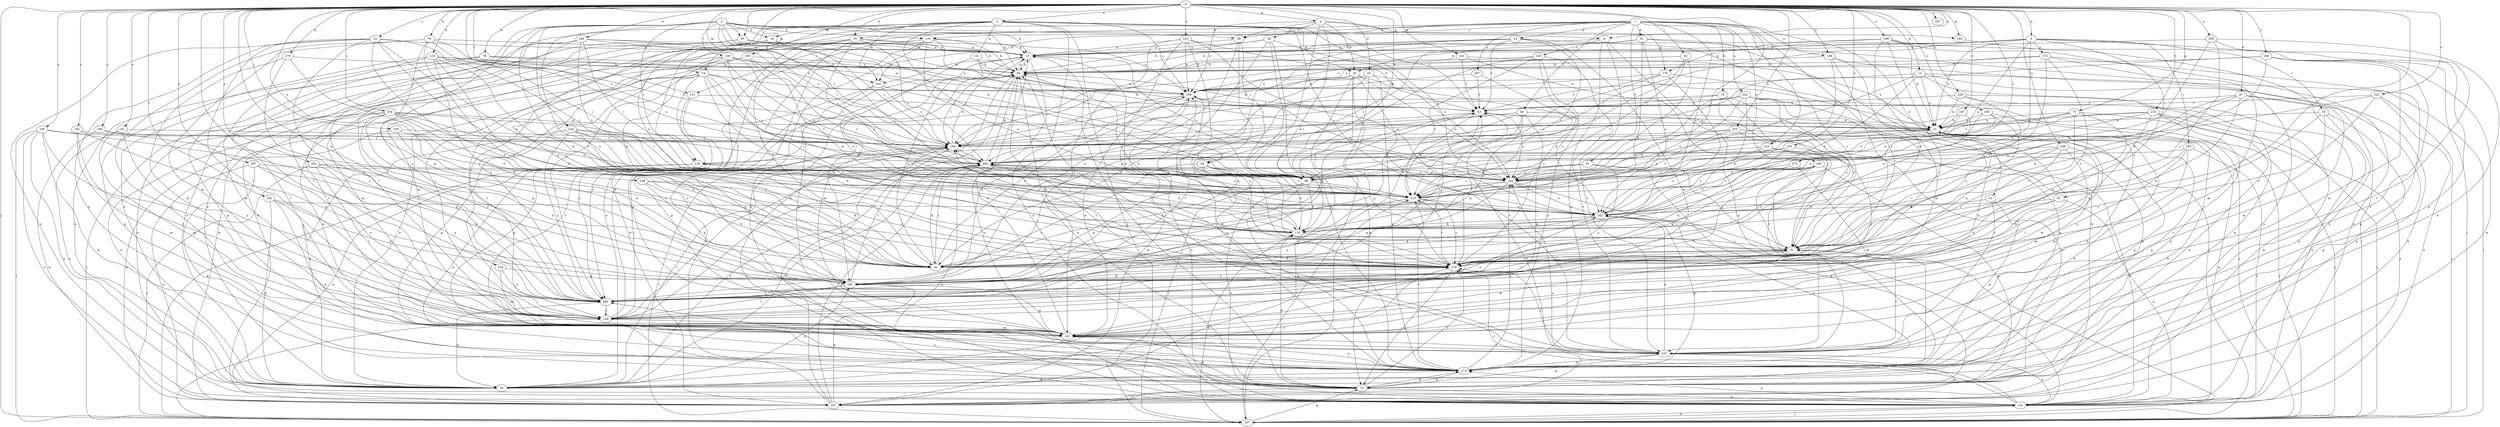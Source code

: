 strict digraph  {
0;
1;
2;
3;
4;
5;
9;
10;
13;
14;
15;
18;
20;
21;
24;
26;
28;
30;
31;
33;
39;
41;
42;
43;
47;
51;
53;
58;
61;
63;
73;
74;
75;
78;
79;
82;
85;
91;
92;
95;
96;
105;
107;
115;
116;
118;
121;
123;
124;
128;
129;
130;
140;
141;
148;
149;
151;
152;
153;
159;
160;
162;
169;
170;
172;
173;
179;
183;
187;
189;
190;
191;
192;
193;
194;
195;
198;
205;
210;
215;
222;
223;
224;
226;
227;
229;
234;
235;
236;
237;
240;
243;
246;
247;
252;
253;
256;
257;
258;
267;
269;
273;
276;
279;
0 -> 3  [label=a];
0 -> 4  [label=a];
0 -> 5  [label=a];
0 -> 9  [label=a];
0 -> 13  [label=b];
0 -> 24  [label=c];
0 -> 33  [label=d];
0 -> 39  [label=d];
0 -> 43  [label=e];
0 -> 47  [label=e];
0 -> 73  [label=g];
0 -> 74  [label=g];
0 -> 78  [label=h];
0 -> 79  [label=h];
0 -> 82  [label=h];
0 -> 91  [label=i];
0 -> 92  [label=i];
0 -> 95  [label=i];
0 -> 105  [label=j];
0 -> 107  [label=j];
0 -> 115  [label=k];
0 -> 121  [label=l];
0 -> 140  [label=m];
0 -> 148  [label=n];
0 -> 149  [label=n];
0 -> 153  [label=o];
0 -> 159  [label=o];
0 -> 169  [label=p];
0 -> 179  [label=q];
0 -> 183  [label=q];
0 -> 187  [label=r];
0 -> 189  [label=r];
0 -> 190  [label=r];
0 -> 191  [label=r];
0 -> 192  [label=r];
0 -> 193  [label=r];
0 -> 195  [label=s];
0 -> 198  [label=s];
0 -> 205  [label=s];
0 -> 210  [label=t];
0 -> 215  [label=t];
0 -> 222  [label=u];
0 -> 223  [label=u];
0 -> 227  [label=v];
0 -> 229  [label=v];
0 -> 234  [label=v];
0 -> 240  [label=w];
0 -> 243  [label=w];
0 -> 246  [label=w];
0 -> 252  [label=x];
0 -> 253  [label=x];
0 -> 256  [label=x];
0 -> 267  [label=y];
0 -> 273  [label=z];
0 -> 276  [label=z];
1 -> 14  [label=b];
1 -> 15  [label=b];
1 -> 26  [label=c];
1 -> 39  [label=d];
1 -> 41  [label=d];
1 -> 51  [label=e];
1 -> 58  [label=f];
1 -> 61  [label=f];
1 -> 116  [label=k];
1 -> 121  [label=l];
1 -> 123  [label=l];
1 -> 140  [label=m];
1 -> 149  [label=n];
1 -> 160  [label=o];
1 -> 162  [label=o];
1 -> 224  [label=u];
1 -> 257  [label=x];
1 -> 279  [label=z];
2 -> 9  [label=a];
2 -> 10  [label=a];
2 -> 18  [label=b];
2 -> 26  [label=c];
2 -> 42  [label=d];
2 -> 53  [label=e];
2 -> 63  [label=f];
2 -> 82  [label=h];
2 -> 85  [label=h];
2 -> 95  [label=i];
2 -> 116  [label=k];
2 -> 124  [label=l];
2 -> 128  [label=l];
2 -> 129  [label=l];
2 -> 194  [label=r];
2 -> 269  [label=y];
2 -> 279  [label=z];
3 -> 18  [label=b];
3 -> 20  [label=b];
3 -> 53  [label=e];
3 -> 63  [label=f];
3 -> 74  [label=g];
3 -> 75  [label=g];
3 -> 96  [label=i];
3 -> 107  [label=j];
3 -> 140  [label=m];
3 -> 151  [label=n];
3 -> 152  [label=n];
3 -> 162  [label=o];
3 -> 183  [label=q];
3 -> 226  [label=u];
3 -> 247  [label=w];
3 -> 258  [label=x];
4 -> 20  [label=b];
4 -> 26  [label=c];
4 -> 28  [label=c];
4 -> 96  [label=i];
4 -> 118  [label=k];
4 -> 169  [label=p];
4 -> 170  [label=p];
4 -> 258  [label=x];
5 -> 10  [label=a];
5 -> 20  [label=b];
5 -> 21  [label=b];
5 -> 30  [label=c];
5 -> 118  [label=k];
5 -> 129  [label=l];
5 -> 170  [label=p];
5 -> 172  [label=p];
5 -> 173  [label=p];
5 -> 226  [label=u];
5 -> 235  [label=v];
5 -> 279  [label=z];
9 -> 75  [label=g];
9 -> 173  [label=p];
9 -> 194  [label=r];
9 -> 236  [label=v];
9 -> 237  [label=v];
10 -> 85  [label=h];
10 -> 140  [label=m];
10 -> 152  [label=n];
10 -> 183  [label=q];
10 -> 226  [label=u];
10 -> 247  [label=w];
13 -> 21  [label=b];
13 -> 75  [label=g];
13 -> 107  [label=j];
13 -> 162  [label=o];
13 -> 215  [label=t];
13 -> 247  [label=w];
13 -> 258  [label=x];
14 -> 10  [label=a];
14 -> 31  [label=c];
14 -> 63  [label=f];
14 -> 85  [label=h];
14 -> 129  [label=l];
14 -> 141  [label=m];
14 -> 215  [label=t];
15 -> 31  [label=c];
15 -> 63  [label=f];
15 -> 194  [label=r];
15 -> 237  [label=v];
15 -> 247  [label=w];
18 -> 10  [label=a];
18 -> 129  [label=l];
18 -> 141  [label=m];
18 -> 162  [label=o];
18 -> 215  [label=t];
20 -> 75  [label=g];
20 -> 130  [label=l];
20 -> 162  [label=o];
20 -> 226  [label=u];
20 -> 237  [label=v];
20 -> 247  [label=w];
20 -> 258  [label=x];
20 -> 279  [label=z];
21 -> 63  [label=f];
21 -> 107  [label=j];
21 -> 141  [label=m];
21 -> 152  [label=n];
21 -> 173  [label=p];
21 -> 194  [label=r];
24 -> 10  [label=a];
24 -> 42  [label=d];
24 -> 130  [label=l];
24 -> 152  [label=n];
24 -> 162  [label=o];
24 -> 173  [label=p];
24 -> 215  [label=t];
24 -> 269  [label=y];
24 -> 279  [label=z];
26 -> 10  [label=a];
26 -> 96  [label=i];
26 -> 183  [label=q];
26 -> 279  [label=z];
28 -> 10  [label=a];
28 -> 85  [label=h];
28 -> 96  [label=i];
28 -> 173  [label=p];
28 -> 183  [label=q];
28 -> 226  [label=u];
30 -> 21  [label=b];
30 -> 75  [label=g];
30 -> 173  [label=p];
30 -> 237  [label=v];
30 -> 269  [label=y];
31 -> 42  [label=d];
31 -> 85  [label=h];
31 -> 141  [label=m];
31 -> 279  [label=z];
33 -> 21  [label=b];
33 -> 42  [label=d];
33 -> 107  [label=j];
33 -> 173  [label=p];
33 -> 183  [label=q];
33 -> 258  [label=x];
39 -> 10  [label=a];
39 -> 31  [label=c];
39 -> 42  [label=d];
39 -> 130  [label=l];
39 -> 162  [label=o];
39 -> 205  [label=s];
39 -> 258  [label=x];
39 -> 269  [label=y];
41 -> 10  [label=a];
41 -> 96  [label=i];
41 -> 118  [label=k];
41 -> 152  [label=n];
41 -> 162  [label=o];
41 -> 247  [label=w];
42 -> 10  [label=a];
42 -> 63  [label=f];
42 -> 205  [label=s];
42 -> 258  [label=x];
43 -> 53  [label=e];
43 -> 141  [label=m];
43 -> 194  [label=r];
43 -> 269  [label=y];
47 -> 42  [label=d];
47 -> 63  [label=f];
47 -> 75  [label=g];
47 -> 118  [label=k];
47 -> 141  [label=m];
47 -> 162  [label=o];
51 -> 162  [label=o];
51 -> 173  [label=p];
51 -> 237  [label=v];
53 -> 21  [label=b];
53 -> 183  [label=q];
53 -> 194  [label=r];
53 -> 205  [label=s];
58 -> 21  [label=b];
58 -> 118  [label=k];
58 -> 141  [label=m];
58 -> 183  [label=q];
58 -> 194  [label=r];
58 -> 205  [label=s];
58 -> 215  [label=t];
61 -> 31  [label=c];
61 -> 75  [label=g];
61 -> 96  [label=i];
61 -> 215  [label=t];
61 -> 226  [label=u];
61 -> 269  [label=y];
63 -> 21  [label=b];
63 -> 85  [label=h];
63 -> 96  [label=i];
63 -> 183  [label=q];
63 -> 205  [label=s];
63 -> 226  [label=u];
63 -> 269  [label=y];
73 -> 21  [label=b];
73 -> 31  [label=c];
73 -> 96  [label=i];
73 -> 152  [label=n];
73 -> 194  [label=r];
73 -> 279  [label=z];
74 -> 53  [label=e];
74 -> 75  [label=g];
74 -> 118  [label=k];
74 -> 130  [label=l];
74 -> 162  [label=o];
74 -> 205  [label=s];
74 -> 237  [label=v];
74 -> 258  [label=x];
74 -> 269  [label=y];
74 -> 279  [label=z];
75 -> 10  [label=a];
75 -> 21  [label=b];
75 -> 85  [label=h];
75 -> 118  [label=k];
75 -> 141  [label=m];
75 -> 152  [label=n];
75 -> 173  [label=p];
75 -> 247  [label=w];
75 -> 269  [label=y];
75 -> 279  [label=z];
78 -> 53  [label=e];
78 -> 85  [label=h];
78 -> 173  [label=p];
78 -> 258  [label=x];
79 -> 10  [label=a];
79 -> 42  [label=d];
79 -> 96  [label=i];
79 -> 141  [label=m];
79 -> 173  [label=p];
79 -> 183  [label=q];
79 -> 194  [label=r];
82 -> 96  [label=i];
82 -> 107  [label=j];
82 -> 118  [label=k];
82 -> 215  [label=t];
82 -> 269  [label=y];
85 -> 10  [label=a];
85 -> 130  [label=l];
85 -> 194  [label=r];
85 -> 237  [label=v];
85 -> 258  [label=x];
91 -> 42  [label=d];
91 -> 152  [label=n];
91 -> 162  [label=o];
91 -> 279  [label=z];
92 -> 85  [label=h];
92 -> 96  [label=i];
92 -> 215  [label=t];
92 -> 226  [label=u];
92 -> 258  [label=x];
95 -> 10  [label=a];
95 -> 53  [label=e];
95 -> 63  [label=f];
95 -> 85  [label=h];
95 -> 130  [label=l];
95 -> 194  [label=r];
95 -> 237  [label=v];
96 -> 21  [label=b];
96 -> 118  [label=k];
96 -> 152  [label=n];
96 -> 173  [label=p];
96 -> 183  [label=q];
96 -> 215  [label=t];
105 -> 42  [label=d];
105 -> 194  [label=r];
105 -> 247  [label=w];
105 -> 279  [label=z];
107 -> 75  [label=g];
107 -> 118  [label=k];
107 -> 130  [label=l];
107 -> 152  [label=n];
107 -> 194  [label=r];
107 -> 215  [label=t];
115 -> 42  [label=d];
115 -> 75  [label=g];
115 -> 85  [label=h];
115 -> 118  [label=k];
115 -> 141  [label=m];
115 -> 183  [label=q];
115 -> 205  [label=s];
115 -> 258  [label=x];
116 -> 10  [label=a];
116 -> 53  [label=e];
116 -> 75  [label=g];
116 -> 85  [label=h];
116 -> 96  [label=i];
116 -> 162  [label=o];
116 -> 173  [label=p];
118 -> 31  [label=c];
118 -> 194  [label=r];
118 -> 205  [label=s];
121 -> 63  [label=f];
121 -> 173  [label=p];
121 -> 269  [label=y];
123 -> 152  [label=n];
123 -> 162  [label=o];
123 -> 205  [label=s];
123 -> 279  [label=z];
124 -> 53  [label=e];
124 -> 118  [label=k];
124 -> 162  [label=o];
124 -> 183  [label=q];
124 -> 194  [label=r];
124 -> 205  [label=s];
124 -> 269  [label=y];
128 -> 85  [label=h];
128 -> 118  [label=k];
128 -> 141  [label=m];
128 -> 152  [label=n];
128 -> 205  [label=s];
128 -> 215  [label=t];
128 -> 226  [label=u];
128 -> 258  [label=x];
129 -> 42  [label=d];
129 -> 107  [label=j];
129 -> 173  [label=p];
129 -> 226  [label=u];
129 -> 247  [label=w];
130 -> 10  [label=a];
130 -> 21  [label=b];
130 -> 85  [label=h];
130 -> 141  [label=m];
130 -> 162  [label=o];
130 -> 194  [label=r];
140 -> 96  [label=i];
140 -> 141  [label=m];
140 -> 194  [label=r];
140 -> 269  [label=y];
141 -> 10  [label=a];
141 -> 173  [label=p];
141 -> 237  [label=v];
148 -> 42  [label=d];
148 -> 183  [label=q];
148 -> 215  [label=t];
148 -> 279  [label=z];
149 -> 31  [label=c];
149 -> 85  [label=h];
149 -> 107  [label=j];
149 -> 141  [label=m];
149 -> 162  [label=o];
151 -> 21  [label=b];
151 -> 85  [label=h];
151 -> 141  [label=m];
152 -> 107  [label=j];
152 -> 162  [label=o];
152 -> 173  [label=p];
152 -> 194  [label=r];
152 -> 226  [label=u];
152 -> 258  [label=x];
152 -> 279  [label=z];
153 -> 162  [label=o];
153 -> 205  [label=s];
153 -> 226  [label=u];
153 -> 269  [label=y];
159 -> 21  [label=b];
159 -> 107  [label=j];
159 -> 183  [label=q];
159 -> 215  [label=t];
159 -> 226  [label=u];
160 -> 31  [label=c];
160 -> 42  [label=d];
160 -> 75  [label=g];
160 -> 96  [label=i];
160 -> 130  [label=l];
160 -> 162  [label=o];
160 -> 183  [label=q];
160 -> 237  [label=v];
162 -> 42  [label=d];
162 -> 118  [label=k];
162 -> 173  [label=p];
169 -> 152  [label=n];
170 -> 42  [label=d];
170 -> 63  [label=f];
170 -> 96  [label=i];
170 -> 107  [label=j];
170 -> 258  [label=x];
172 -> 31  [label=c];
172 -> 75  [label=g];
172 -> 85  [label=h];
172 -> 141  [label=m];
172 -> 258  [label=x];
172 -> 279  [label=z];
173 -> 31  [label=c];
173 -> 53  [label=e];
173 -> 75  [label=g];
173 -> 162  [label=o];
173 -> 215  [label=t];
173 -> 226  [label=u];
173 -> 258  [label=x];
179 -> 42  [label=d];
179 -> 85  [label=h];
179 -> 141  [label=m];
179 -> 269  [label=y];
183 -> 31  [label=c];
183 -> 130  [label=l];
183 -> 141  [label=m];
183 -> 194  [label=r];
183 -> 269  [label=y];
183 -> 279  [label=z];
187 -> 21  [label=b];
187 -> 162  [label=o];
187 -> 194  [label=r];
187 -> 226  [label=u];
189 -> 85  [label=h];
189 -> 118  [label=k];
189 -> 141  [label=m];
189 -> 205  [label=s];
189 -> 237  [label=v];
189 -> 247  [label=w];
190 -> 194  [label=r];
190 -> 247  [label=w];
190 -> 279  [label=z];
191 -> 130  [label=l];
191 -> 141  [label=m];
191 -> 183  [label=q];
191 -> 194  [label=r];
192 -> 53  [label=e];
192 -> 130  [label=l];
192 -> 162  [label=o];
192 -> 173  [label=p];
192 -> 183  [label=q];
193 -> 85  [label=h];
193 -> 118  [label=k];
193 -> 130  [label=l];
193 -> 215  [label=t];
193 -> 247  [label=w];
194 -> 85  [label=h];
194 -> 205  [label=s];
195 -> 53  [label=e];
195 -> 107  [label=j];
195 -> 130  [label=l];
195 -> 152  [label=n];
195 -> 173  [label=p];
195 -> 183  [label=q];
195 -> 194  [label=r];
198 -> 10  [label=a];
198 -> 21  [label=b];
198 -> 31  [label=c];
198 -> 107  [label=j];
198 -> 152  [label=n];
198 -> 194  [label=r];
198 -> 269  [label=y];
205 -> 21  [label=b];
205 -> 42  [label=d];
205 -> 53  [label=e];
205 -> 85  [label=h];
205 -> 96  [label=i];
205 -> 118  [label=k];
205 -> 152  [label=n];
205 -> 226  [label=u];
210 -> 21  [label=b];
210 -> 53  [label=e];
210 -> 107  [label=j];
210 -> 162  [label=o];
210 -> 173  [label=p];
210 -> 183  [label=q];
210 -> 226  [label=u];
215 -> 162  [label=o];
215 -> 194  [label=r];
215 -> 205  [label=s];
215 -> 269  [label=y];
215 -> 279  [label=z];
222 -> 63  [label=f];
222 -> 107  [label=j];
222 -> 152  [label=n];
222 -> 226  [label=u];
222 -> 279  [label=z];
223 -> 10  [label=a];
223 -> 53  [label=e];
223 -> 63  [label=f];
223 -> 141  [label=m];
223 -> 162  [label=o];
223 -> 258  [label=x];
223 -> 279  [label=z];
224 -> 31  [label=c];
224 -> 63  [label=f];
224 -> 75  [label=g];
224 -> 107  [label=j];
224 -> 118  [label=k];
224 -> 173  [label=p];
224 -> 194  [label=r];
224 -> 215  [label=t];
224 -> 226  [label=u];
226 -> 21  [label=b];
226 -> 42  [label=d];
226 -> 107  [label=j];
226 -> 162  [label=o];
226 -> 183  [label=q];
226 -> 205  [label=s];
226 -> 215  [label=t];
229 -> 21  [label=b];
229 -> 63  [label=f];
229 -> 152  [label=n];
229 -> 247  [label=w];
229 -> 279  [label=z];
234 -> 141  [label=m];
234 -> 183  [label=q];
234 -> 269  [label=y];
235 -> 31  [label=c];
235 -> 141  [label=m];
235 -> 152  [label=n];
235 -> 205  [label=s];
235 -> 269  [label=y];
236 -> 85  [label=h];
236 -> 173  [label=p];
236 -> 215  [label=t];
236 -> 237  [label=v];
236 -> 269  [label=y];
236 -> 279  [label=z];
237 -> 21  [label=b];
237 -> 31  [label=c];
237 -> 75  [label=g];
237 -> 85  [label=h];
237 -> 152  [label=n];
237 -> 162  [label=o];
237 -> 173  [label=p];
237 -> 247  [label=w];
237 -> 279  [label=z];
240 -> 10  [label=a];
240 -> 96  [label=i];
240 -> 130  [label=l];
240 -> 194  [label=r];
240 -> 205  [label=s];
240 -> 215  [label=t];
240 -> 237  [label=v];
240 -> 269  [label=y];
243 -> 21  [label=b];
243 -> 31  [label=c];
243 -> 63  [label=f];
243 -> 85  [label=h];
246 -> 31  [label=c];
246 -> 42  [label=d];
246 -> 130  [label=l];
246 -> 141  [label=m];
246 -> 205  [label=s];
246 -> 279  [label=z];
247 -> 63  [label=f];
247 -> 85  [label=h];
247 -> 183  [label=q];
247 -> 194  [label=r];
247 -> 205  [label=s];
252 -> 42  [label=d];
252 -> 107  [label=j];
252 -> 130  [label=l];
252 -> 226  [label=u];
252 -> 269  [label=y];
253 -> 96  [label=i];
253 -> 173  [label=p];
253 -> 194  [label=r];
253 -> 215  [label=t];
253 -> 279  [label=z];
256 -> 10  [label=a];
256 -> 31  [label=c];
256 -> 53  [label=e];
256 -> 118  [label=k];
256 -> 237  [label=v];
257 -> 42  [label=d];
257 -> 63  [label=f];
257 -> 258  [label=x];
258 -> 63  [label=f];
258 -> 183  [label=q];
258 -> 194  [label=r];
258 -> 226  [label=u];
258 -> 247  [label=w];
267 -> 75  [label=g];
267 -> 183  [label=q];
267 -> 226  [label=u];
267 -> 247  [label=w];
267 -> 269  [label=y];
269 -> 21  [label=b];
269 -> 31  [label=c];
269 -> 53  [label=e];
269 -> 130  [label=l];
273 -> 141  [label=m];
273 -> 215  [label=t];
273 -> 226  [label=u];
276 -> 21  [label=b];
276 -> 42  [label=d];
276 -> 53  [label=e];
276 -> 96  [label=i];
276 -> 107  [label=j];
276 -> 141  [label=m];
276 -> 183  [label=q];
276 -> 215  [label=t];
276 -> 269  [label=y];
276 -> 279  [label=z];
279 -> 10  [label=a];
279 -> 53  [label=e];
279 -> 63  [label=f];
279 -> 75  [label=g];
279 -> 183  [label=q];
279 -> 215  [label=t];
279 -> 258  [label=x];
}
